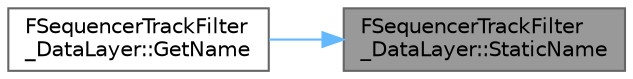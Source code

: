 digraph "FSequencerTrackFilter_DataLayer::StaticName"
{
 // INTERACTIVE_SVG=YES
 // LATEX_PDF_SIZE
  bgcolor="transparent";
  edge [fontname=Helvetica,fontsize=10,labelfontname=Helvetica,labelfontsize=10];
  node [fontname=Helvetica,fontsize=10,shape=box,height=0.2,width=0.4];
  rankdir="RL";
  Node1 [id="Node000001",label="FSequencerTrackFilter\l_DataLayer::StaticName",height=0.2,width=0.4,color="gray40", fillcolor="grey60", style="filled", fontcolor="black",tooltip=" "];
  Node1 -> Node2 [id="edge1_Node000001_Node000002",dir="back",color="steelblue1",style="solid",tooltip=" "];
  Node2 [id="Node000002",label="FSequencerTrackFilter\l_DataLayer::GetName",height=0.2,width=0.4,color="grey40", fillcolor="white", style="filled",URL="$d5/df4/classFSequencerTrackFilter__DataLayer.html#a0c8f775e63b4e7c285ba30ed66050b21",tooltip=" "];
}
